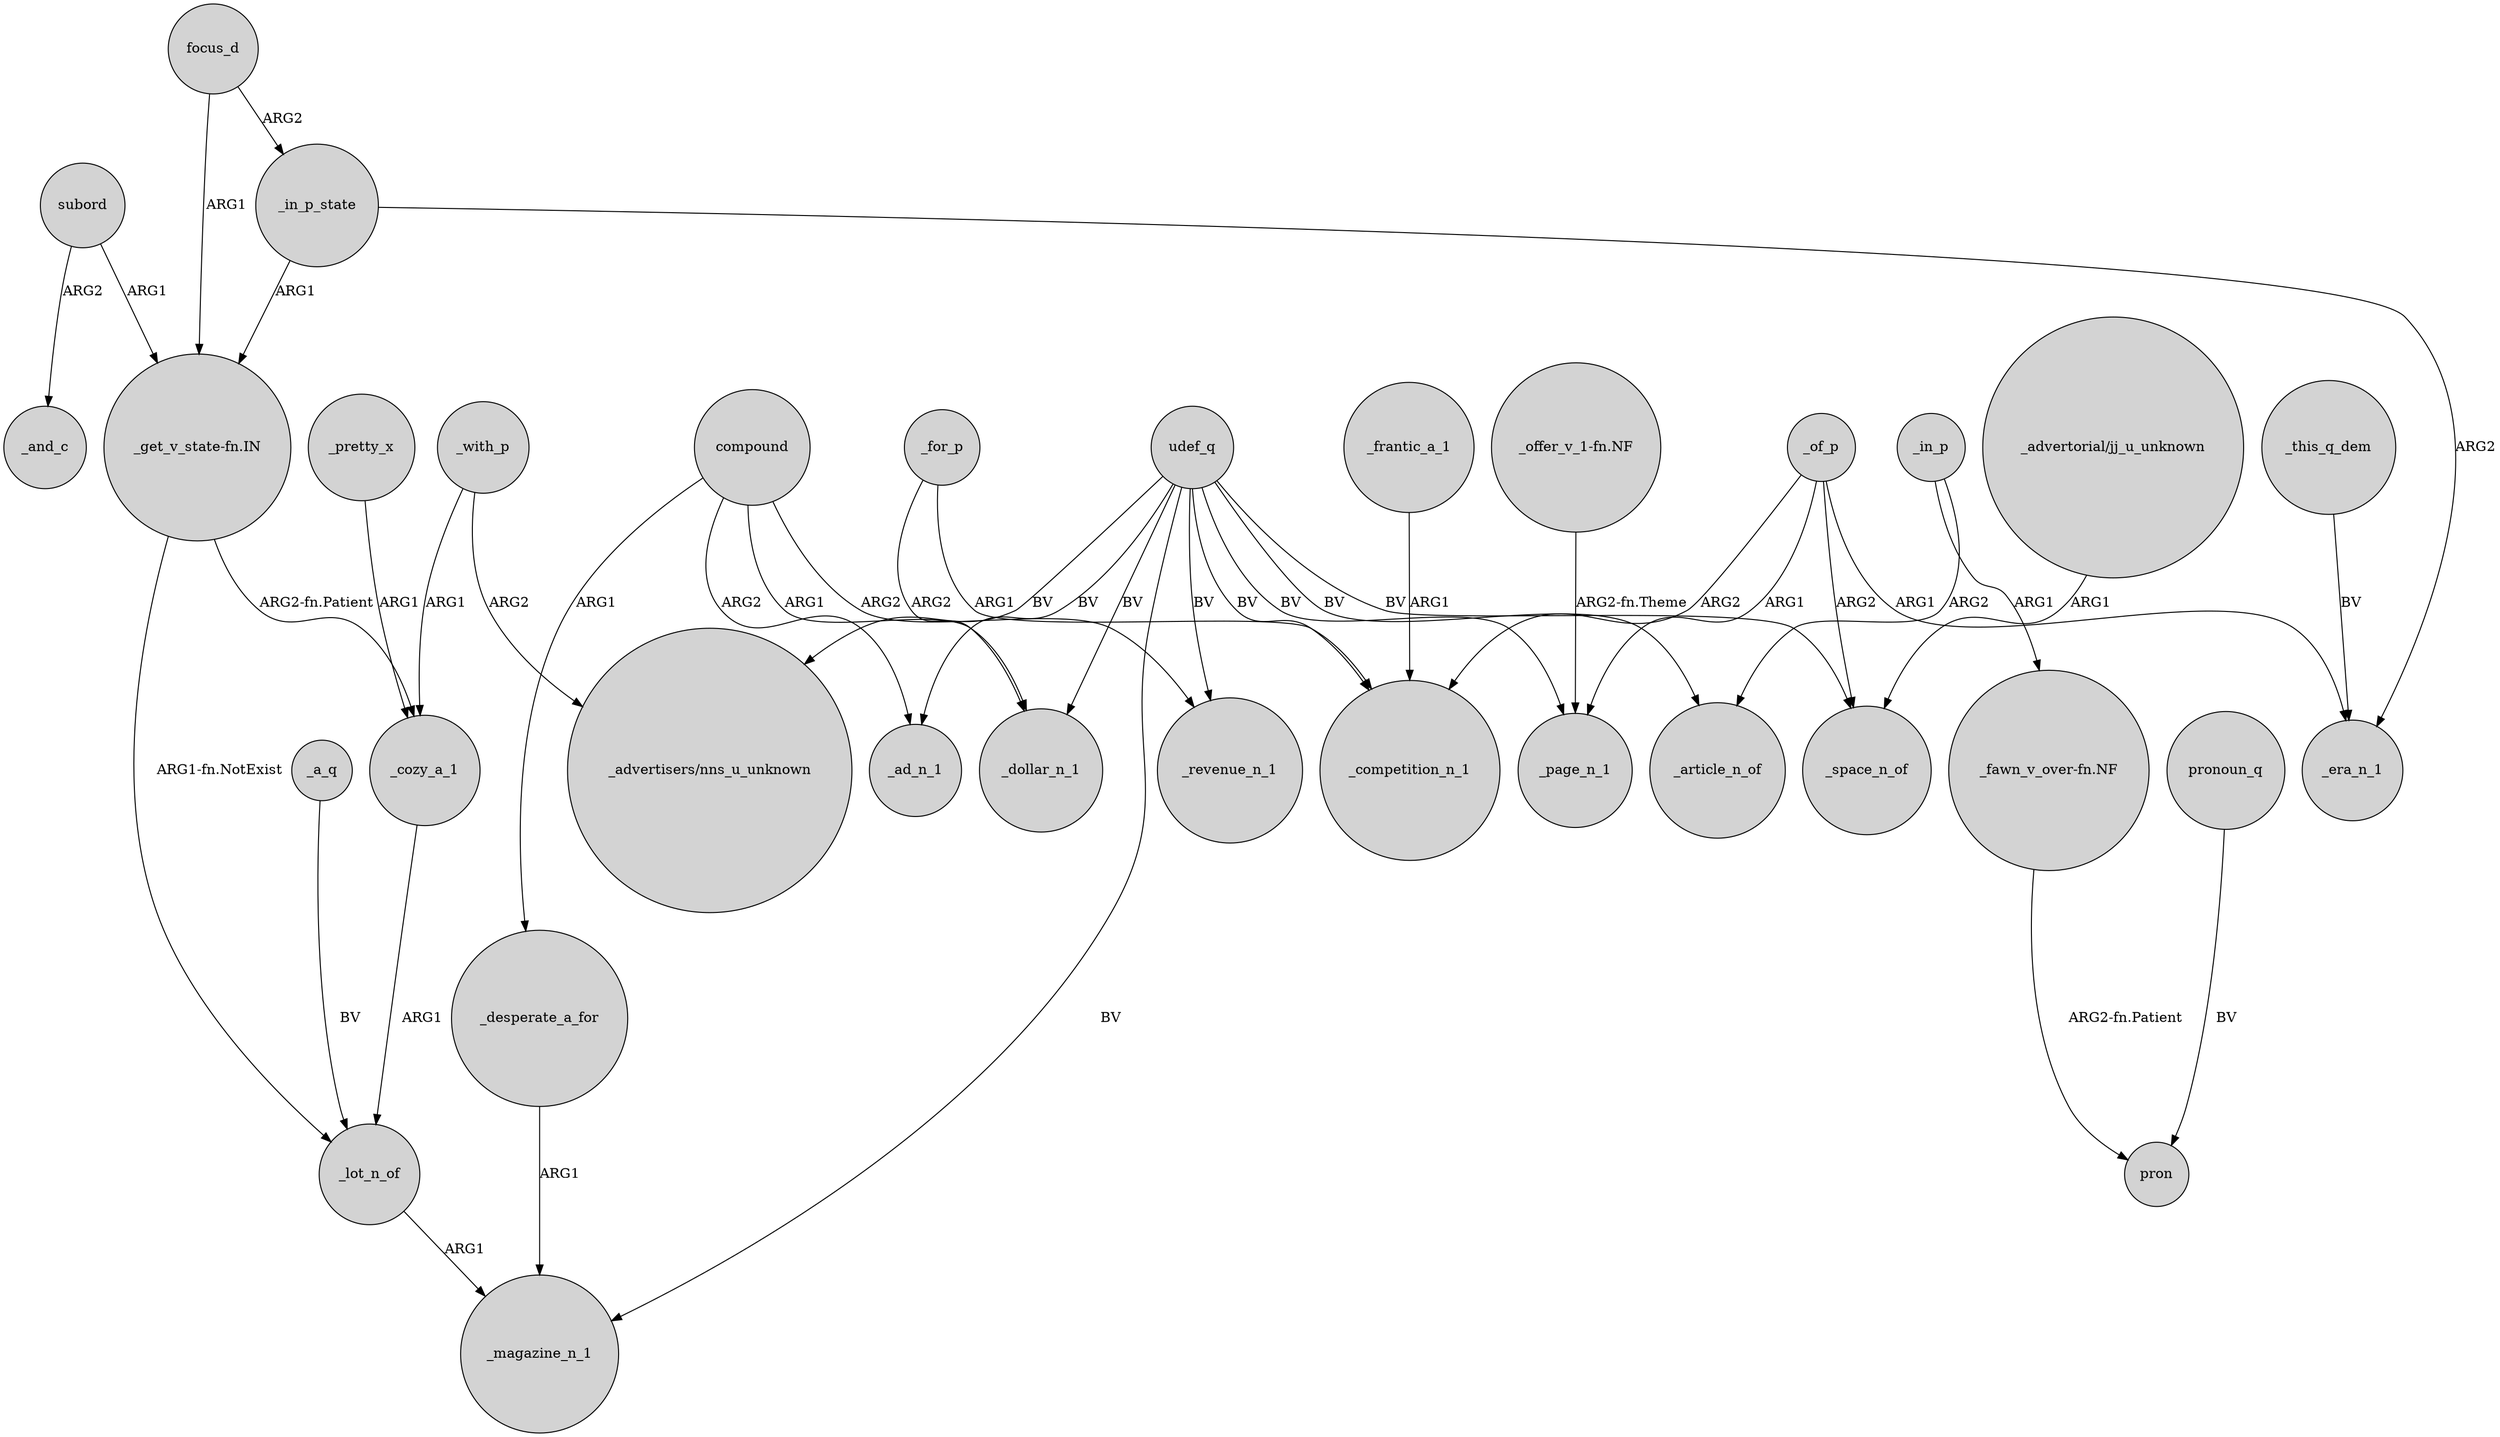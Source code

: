digraph {
	node [shape=circle style=filled]
	_a_q -> _lot_n_of [label=BV]
	udef_q -> _competition_n_1 [label=BV]
	_with_p -> "_advertisers/nns_u_unknown" [label=ARG2]
	compound -> _ad_n_1 [label=ARG2]
	_for_p -> _dollar_n_1 [label=ARG2]
	focus_d -> "_get_v_state-fn.IN" [label=ARG1]
	focus_d -> _in_p_state [label=ARG2]
	_cozy_a_1 -> _lot_n_of [label=ARG1]
	_for_p -> _competition_n_1 [label=ARG1]
	_of_p -> _competition_n_1 [label=ARG2]
	_of_p -> _page_n_1 [label=ARG1]
	"_fawn_v_over-fn.NF" -> pron [label="ARG2-fn.Patient"]
	compound -> _dollar_n_1 [label=ARG1]
	compound -> _revenue_n_1 [label=ARG2]
	_this_q_dem -> _era_n_1 [label=BV]
	udef_q -> _magazine_n_1 [label=BV]
	pronoun_q -> pron [label=BV]
	udef_q -> _revenue_n_1 [label=BV]
	"_advertorial/jj_u_unknown" -> _space_n_of [label=ARG1]
	udef_q -> _space_n_of [label=BV]
	_in_p_state -> _era_n_1 [label=ARG2]
	_frantic_a_1 -> _competition_n_1 [label=ARG1]
	_of_p -> _era_n_1 [label=ARG1]
	udef_q -> "_advertisers/nns_u_unknown" [label=BV]
	_pretty_x -> _cozy_a_1 [label=ARG1]
	_in_p -> "_fawn_v_over-fn.NF" [label=ARG1]
	"_get_v_state-fn.IN" -> _cozy_a_1 [label="ARG2-fn.Patient"]
	udef_q -> _ad_n_1 [label=BV]
	_of_p -> _space_n_of [label=ARG2]
	_in_p -> _article_n_of [label=ARG2]
	udef_q -> _article_n_of [label=BV]
	"_get_v_state-fn.IN" -> _lot_n_of [label="ARG1-fn.NotExist"]
	_with_p -> _cozy_a_1 [label=ARG1]
	_in_p_state -> "_get_v_state-fn.IN" [label=ARG1]
	compound -> _desperate_a_for [label=ARG1]
	subord -> "_get_v_state-fn.IN" [label=ARG1]
	udef_q -> _page_n_1 [label=BV]
	_desperate_a_for -> _magazine_n_1 [label=ARG1]
	_lot_n_of -> _magazine_n_1 [label=ARG1]
	subord -> _and_c [label=ARG2]
	udef_q -> _dollar_n_1 [label=BV]
	"_offer_v_1-fn.NF" -> _page_n_1 [label="ARG2-fn.Theme"]
}
